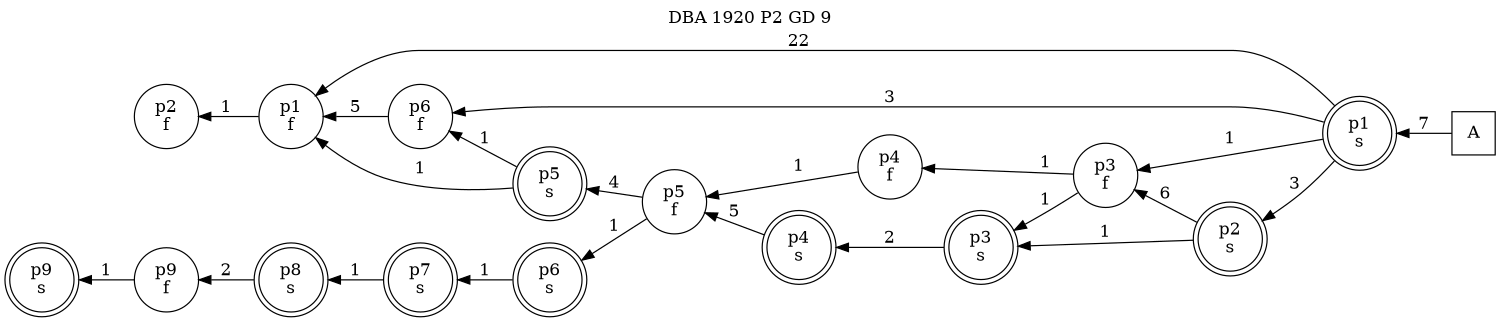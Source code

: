 digraph DBA_1920_P2_GD_9_GOOD {
labelloc="tl"
label= " DBA 1920 P2 GD 9 "
rankdir="RL";
graph [ size=" 10 , 10 !"]

"A" [shape="square" label="A"]
"p1_s" [shape="doublecircle" label="p1
s"]
"p2_s" [shape="doublecircle" label="p2
s"]
"p3_f" [shape="circle" label="p3
f"]
"p3_s" [shape="doublecircle" label="p3
s"]
"p4_s" [shape="doublecircle" label="p4
s"]
"p5_f" [shape="circle" label="p5
f"]
"p5_s" [shape="doublecircle" label="p5
s"]
"p6_f" [shape="circle" label="p6
f"]
"p1_f" [shape="circle" label="p1
f"]
"p2_f" [shape="circle" label="p2
f"]
"p4_f" [shape="circle" label="p4
f"]
"p6_s" [shape="doublecircle" label="p6
s"]
"p7_s" [shape="doublecircle" label="p7
s"]
"p8_s" [shape="doublecircle" label="p8
s"]
"p9_f" [shape="circle" label="p9
f"]
"p9_s" [shape="doublecircle" label="p9
s"]
"A" -> "p1_s" [ label=7]
"p1_s" -> "p2_s" [ label=3]
"p1_s" -> "p3_f" [ label=1]
"p1_s" -> "p6_f" [ label=3]
"p1_s" -> "p1_f" [ label=22]
"p2_s" -> "p3_f" [ label=6]
"p2_s" -> "p3_s" [ label=1]
"p3_f" -> "p3_s" [ label=1]
"p3_f" -> "p4_f" [ label=1]
"p3_s" -> "p4_s" [ label=2]
"p4_s" -> "p5_f" [ label=5]
"p5_f" -> "p5_s" [ label=4]
"p5_f" -> "p6_s" [ label=1]
"p5_s" -> "p6_f" [ label=1]
"p5_s" -> "p1_f" [ label=1]
"p6_f" -> "p1_f" [ label=5]
"p1_f" -> "p2_f" [ label=1]
"p4_f" -> "p5_f" [ label=1]
"p6_s" -> "p7_s" [ label=1]
"p7_s" -> "p8_s" [ label=1]
"p8_s" -> "p9_f" [ label=2]
"p9_f" -> "p9_s" [ label=1]
}
